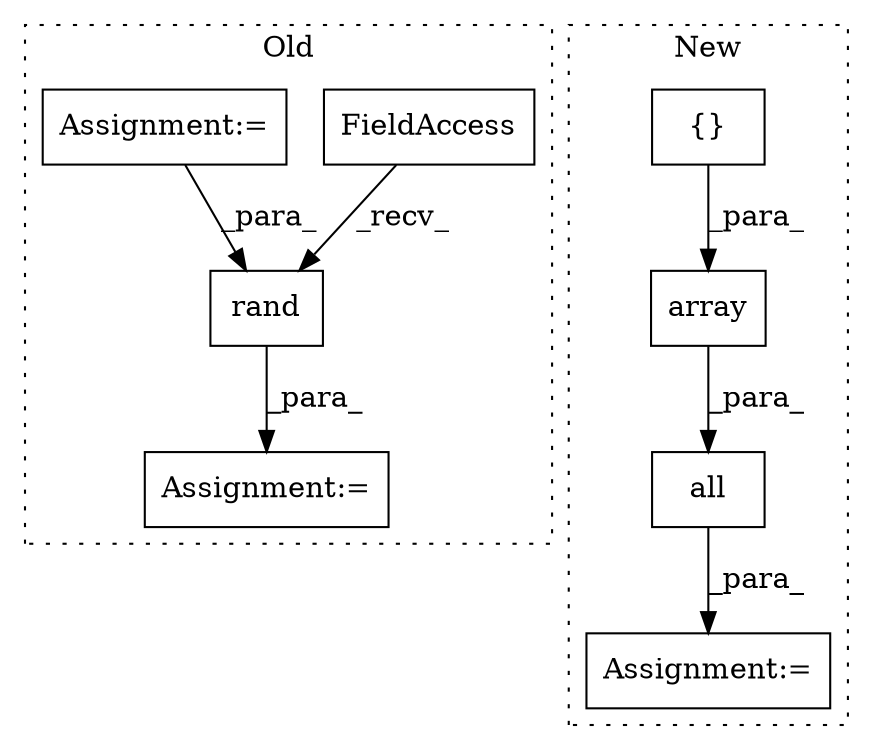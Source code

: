digraph G {
subgraph cluster0 {
1 [label="rand" a="32" s="43292,43303" l="5,1" shape="box"];
5 [label="FieldAccess" a="22" s="43279" l="12" shape="box"];
6 [label="Assignment:=" a="7" s="43257" l="1" shape="box"];
7 [label="Assignment:=" a="7" s="43278" l="1" shape="box"];
label = "Old";
style="dotted";
}
subgraph cluster1 {
2 [label="all" a="32" s="43798,43835" l="4,1" shape="box"];
3 [label="{}" a="4" s="43344,43352" l="1,1" shape="box"];
4 [label="array" a="32" s="43818,43834" l="6,1" shape="box"];
8 [label="Assignment:=" a="7" s="43791" l="1" shape="box"];
label = "New";
style="dotted";
}
1 -> 7 [label="_para_"];
2 -> 8 [label="_para_"];
3 -> 4 [label="_para_"];
4 -> 2 [label="_para_"];
5 -> 1 [label="_recv_"];
6 -> 1 [label="_para_"];
}